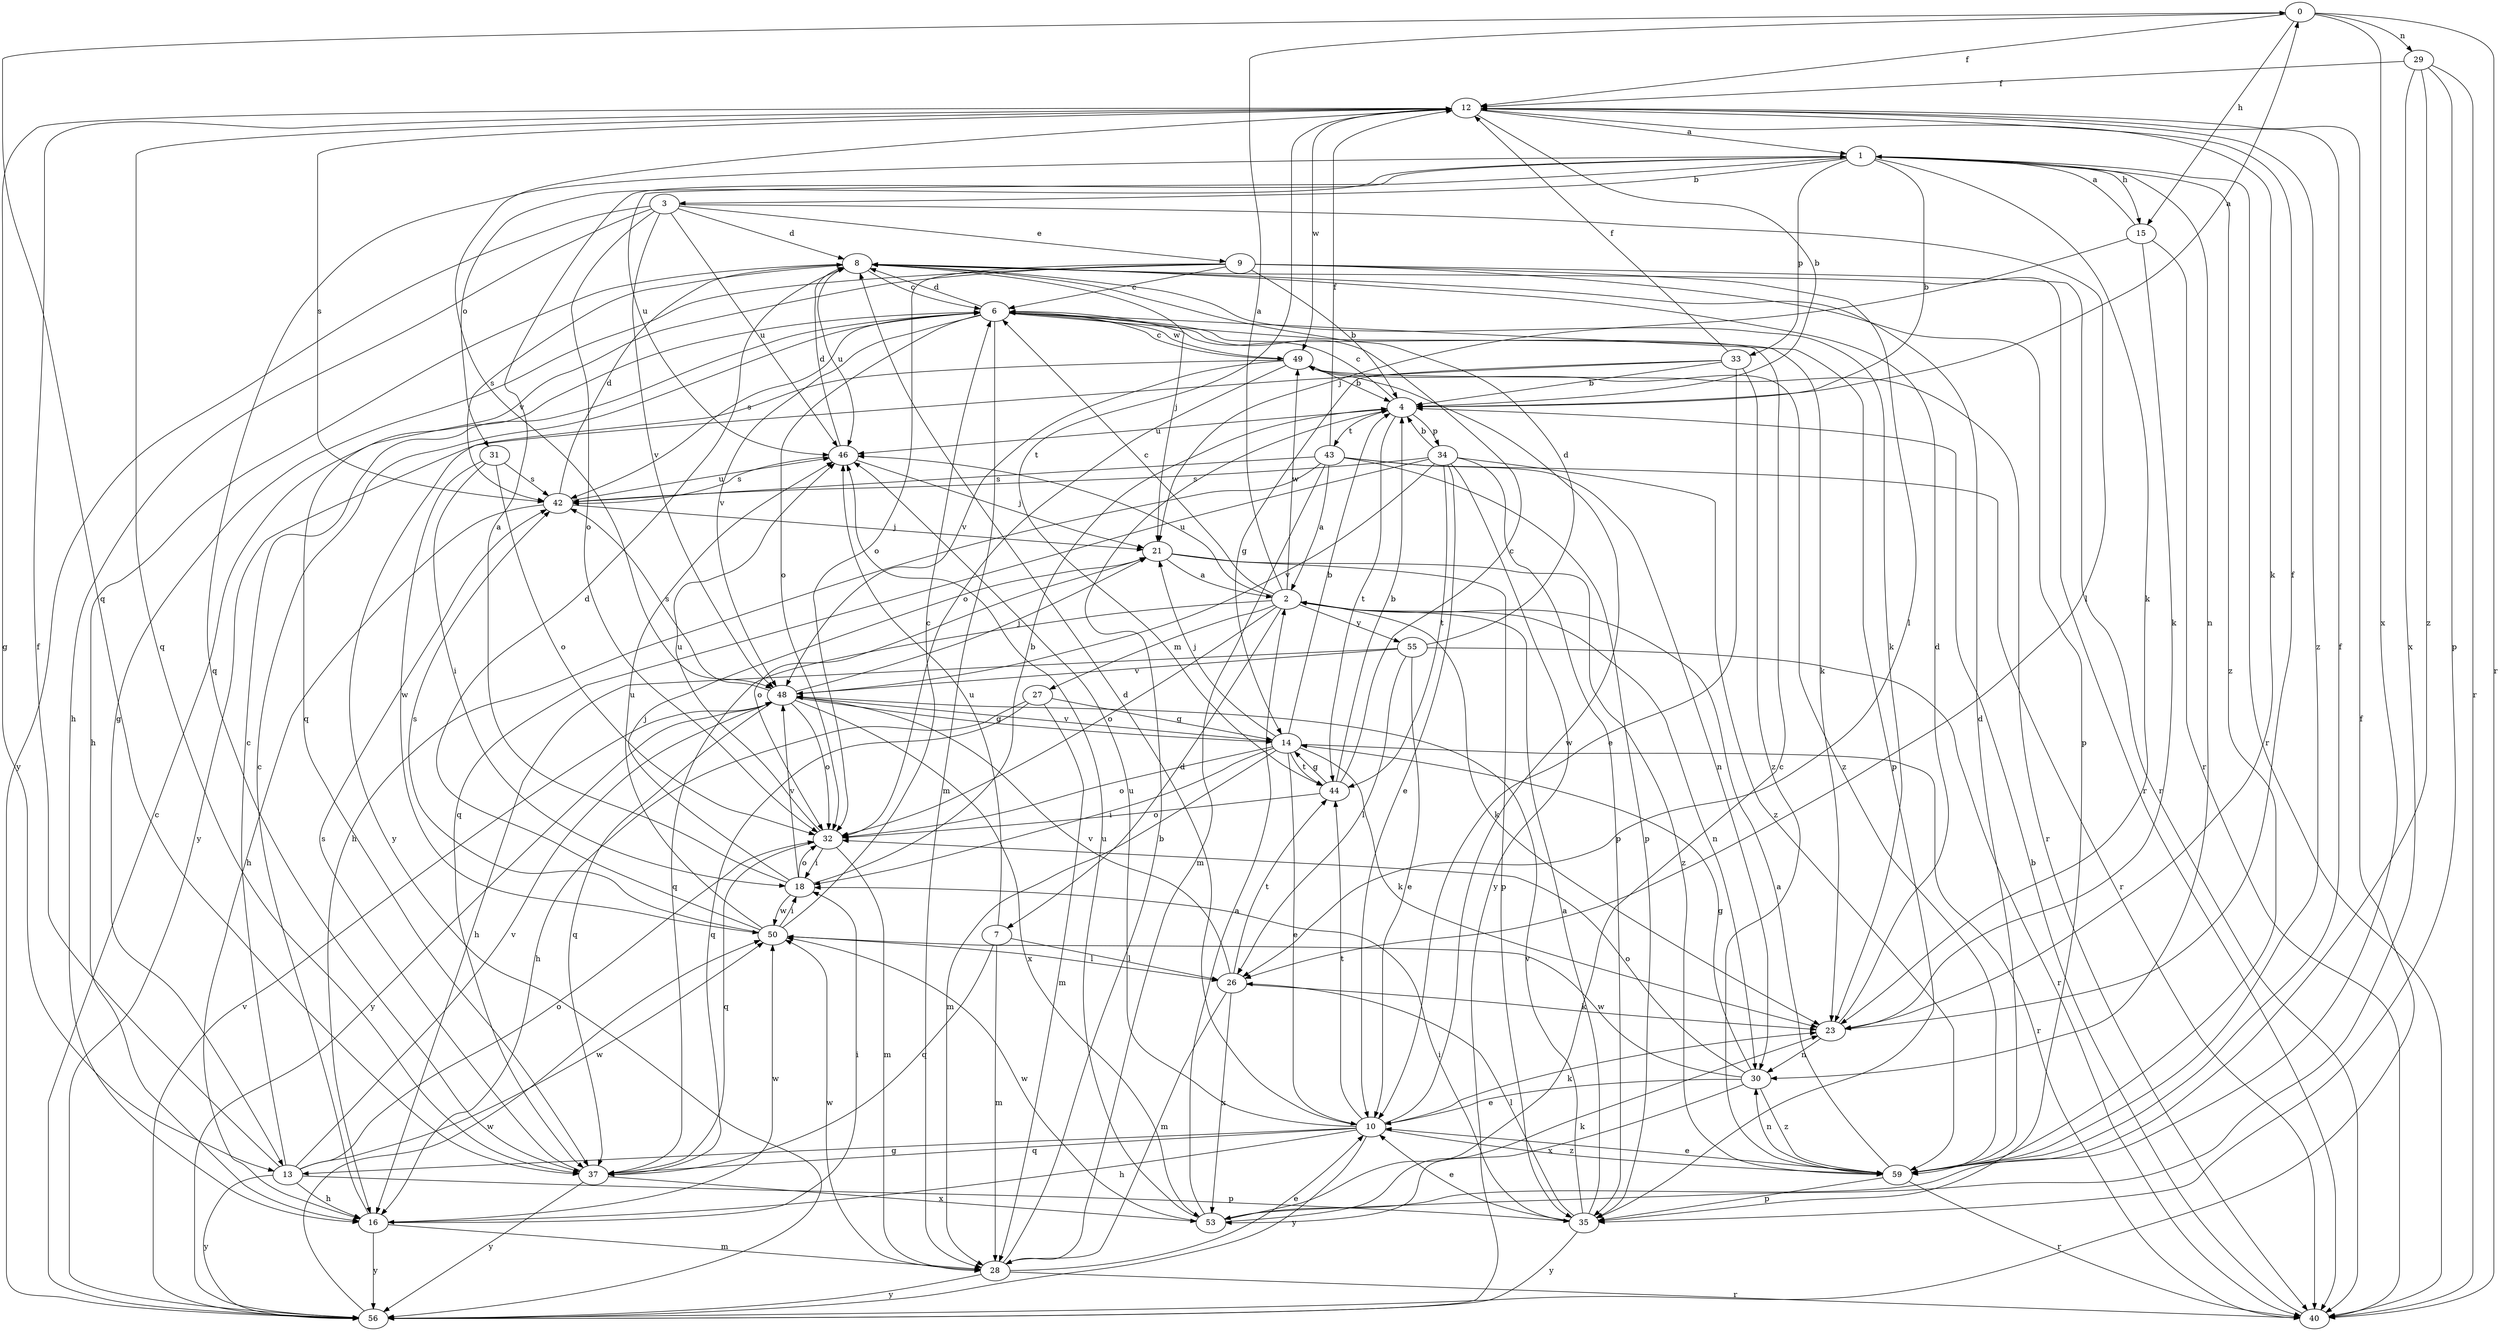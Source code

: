 strict digraph  {
0;
1;
2;
3;
4;
6;
7;
8;
9;
10;
12;
13;
14;
15;
16;
18;
21;
23;
26;
27;
28;
29;
30;
31;
32;
33;
34;
35;
37;
40;
42;
43;
44;
46;
48;
49;
50;
53;
55;
56;
59;
0 -> 12  [label=f];
0 -> 15  [label=h];
0 -> 29  [label=n];
0 -> 37  [label=q];
0 -> 40  [label=r];
0 -> 53  [label=x];
1 -> 3  [label=b];
1 -> 4  [label=b];
1 -> 15  [label=h];
1 -> 23  [label=k];
1 -> 30  [label=n];
1 -> 31  [label=o];
1 -> 33  [label=p];
1 -> 37  [label=q];
1 -> 40  [label=r];
1 -> 46  [label=u];
1 -> 59  [label=z];
2 -> 0  [label=a];
2 -> 6  [label=c];
2 -> 7  [label=d];
2 -> 23  [label=k];
2 -> 27  [label=m];
2 -> 30  [label=n];
2 -> 32  [label=o];
2 -> 37  [label=q];
2 -> 46  [label=u];
2 -> 49  [label=w];
2 -> 55  [label=y];
3 -> 8  [label=d];
3 -> 9  [label=e];
3 -> 16  [label=h];
3 -> 26  [label=l];
3 -> 32  [label=o];
3 -> 46  [label=u];
3 -> 48  [label=v];
3 -> 56  [label=y];
4 -> 0  [label=a];
4 -> 6  [label=c];
4 -> 34  [label=p];
4 -> 43  [label=t];
4 -> 44  [label=t];
4 -> 46  [label=u];
6 -> 8  [label=d];
6 -> 23  [label=k];
6 -> 28  [label=m];
6 -> 32  [label=o];
6 -> 35  [label=p];
6 -> 42  [label=s];
6 -> 48  [label=v];
6 -> 49  [label=w];
7 -> 26  [label=l];
7 -> 28  [label=m];
7 -> 37  [label=q];
7 -> 46  [label=u];
8 -> 6  [label=c];
8 -> 16  [label=h];
8 -> 21  [label=j];
8 -> 23  [label=k];
8 -> 40  [label=r];
8 -> 42  [label=s];
8 -> 46  [label=u];
9 -> 4  [label=b];
9 -> 6  [label=c];
9 -> 13  [label=g];
9 -> 26  [label=l];
9 -> 32  [label=o];
9 -> 35  [label=p];
9 -> 37  [label=q];
9 -> 40  [label=r];
10 -> 8  [label=d];
10 -> 13  [label=g];
10 -> 16  [label=h];
10 -> 23  [label=k];
10 -> 37  [label=q];
10 -> 44  [label=t];
10 -> 46  [label=u];
10 -> 49  [label=w];
10 -> 56  [label=y];
10 -> 59  [label=z];
12 -> 1  [label=a];
12 -> 4  [label=b];
12 -> 13  [label=g];
12 -> 23  [label=k];
12 -> 37  [label=q];
12 -> 42  [label=s];
12 -> 44  [label=t];
12 -> 48  [label=v];
12 -> 49  [label=w];
12 -> 59  [label=z];
13 -> 6  [label=c];
13 -> 12  [label=f];
13 -> 16  [label=h];
13 -> 32  [label=o];
13 -> 35  [label=p];
13 -> 48  [label=v];
13 -> 50  [label=w];
13 -> 56  [label=y];
14 -> 4  [label=b];
14 -> 10  [label=e];
14 -> 18  [label=i];
14 -> 21  [label=j];
14 -> 23  [label=k];
14 -> 28  [label=m];
14 -> 32  [label=o];
14 -> 40  [label=r];
14 -> 44  [label=t];
14 -> 48  [label=v];
15 -> 1  [label=a];
15 -> 21  [label=j];
15 -> 23  [label=k];
15 -> 40  [label=r];
16 -> 6  [label=c];
16 -> 18  [label=i];
16 -> 28  [label=m];
16 -> 50  [label=w];
16 -> 56  [label=y];
18 -> 1  [label=a];
18 -> 4  [label=b];
18 -> 21  [label=j];
18 -> 32  [label=o];
18 -> 48  [label=v];
18 -> 50  [label=w];
21 -> 2  [label=a];
21 -> 32  [label=o];
21 -> 35  [label=p];
21 -> 59  [label=z];
23 -> 8  [label=d];
23 -> 12  [label=f];
23 -> 30  [label=n];
26 -> 23  [label=k];
26 -> 28  [label=m];
26 -> 44  [label=t];
26 -> 48  [label=v];
26 -> 53  [label=x];
27 -> 14  [label=g];
27 -> 16  [label=h];
27 -> 28  [label=m];
27 -> 37  [label=q];
28 -> 4  [label=b];
28 -> 10  [label=e];
28 -> 40  [label=r];
28 -> 50  [label=w];
28 -> 56  [label=y];
29 -> 12  [label=f];
29 -> 35  [label=p];
29 -> 40  [label=r];
29 -> 53  [label=x];
29 -> 59  [label=z];
30 -> 10  [label=e];
30 -> 14  [label=g];
30 -> 32  [label=o];
30 -> 50  [label=w];
30 -> 53  [label=x];
30 -> 59  [label=z];
31 -> 18  [label=i];
31 -> 32  [label=o];
31 -> 42  [label=s];
31 -> 50  [label=w];
32 -> 18  [label=i];
32 -> 28  [label=m];
32 -> 37  [label=q];
32 -> 46  [label=u];
33 -> 4  [label=b];
33 -> 10  [label=e];
33 -> 12  [label=f];
33 -> 14  [label=g];
33 -> 56  [label=y];
33 -> 59  [label=z];
34 -> 4  [label=b];
34 -> 10  [label=e];
34 -> 35  [label=p];
34 -> 37  [label=q];
34 -> 42  [label=s];
34 -> 44  [label=t];
34 -> 48  [label=v];
34 -> 56  [label=y];
34 -> 59  [label=z];
35 -> 2  [label=a];
35 -> 10  [label=e];
35 -> 18  [label=i];
35 -> 26  [label=l];
35 -> 48  [label=v];
35 -> 56  [label=y];
37 -> 42  [label=s];
37 -> 53  [label=x];
37 -> 56  [label=y];
40 -> 4  [label=b];
42 -> 8  [label=d];
42 -> 16  [label=h];
42 -> 21  [label=j];
42 -> 46  [label=u];
43 -> 2  [label=a];
43 -> 12  [label=f];
43 -> 16  [label=h];
43 -> 28  [label=m];
43 -> 30  [label=n];
43 -> 35  [label=p];
43 -> 40  [label=r];
43 -> 42  [label=s];
44 -> 4  [label=b];
44 -> 6  [label=c];
44 -> 14  [label=g];
44 -> 32  [label=o];
46 -> 8  [label=d];
46 -> 21  [label=j];
46 -> 42  [label=s];
48 -> 14  [label=g];
48 -> 21  [label=j];
48 -> 32  [label=o];
48 -> 37  [label=q];
48 -> 42  [label=s];
48 -> 53  [label=x];
48 -> 56  [label=y];
49 -> 4  [label=b];
49 -> 6  [label=c];
49 -> 32  [label=o];
49 -> 40  [label=r];
49 -> 48  [label=v];
49 -> 56  [label=y];
49 -> 59  [label=z];
50 -> 6  [label=c];
50 -> 8  [label=d];
50 -> 18  [label=i];
50 -> 26  [label=l];
50 -> 42  [label=s];
50 -> 46  [label=u];
53 -> 2  [label=a];
53 -> 6  [label=c];
53 -> 23  [label=k];
53 -> 46  [label=u];
53 -> 50  [label=w];
55 -> 8  [label=d];
55 -> 10  [label=e];
55 -> 16  [label=h];
55 -> 26  [label=l];
55 -> 40  [label=r];
55 -> 48  [label=v];
56 -> 6  [label=c];
56 -> 12  [label=f];
56 -> 48  [label=v];
56 -> 50  [label=w];
59 -> 2  [label=a];
59 -> 8  [label=d];
59 -> 10  [label=e];
59 -> 12  [label=f];
59 -> 30  [label=n];
59 -> 35  [label=p];
59 -> 40  [label=r];
}

